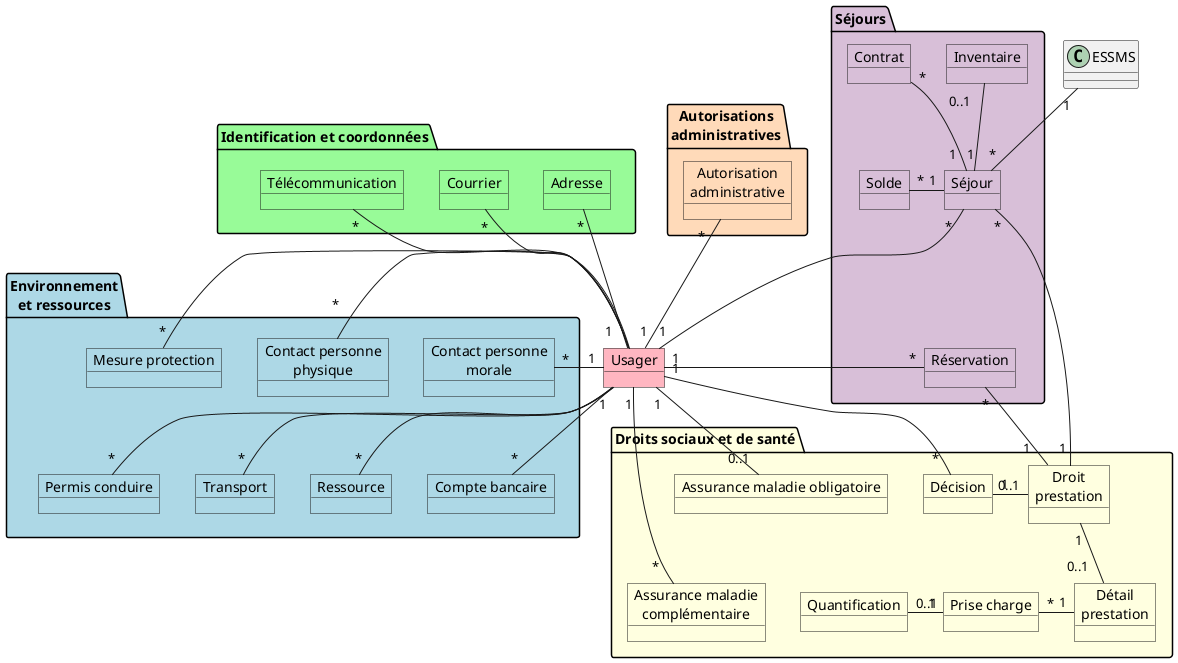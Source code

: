 @startuml

object Usager #LightPink


package "Identification et coordonnées" as id #PaleGreen {
    object Courrier #PaleGreen
    object Adresse #PaleGreen
    object Télécommunication #PaleGreen
}

Télécommunication "*" - "1    " Usager
Adresse "*" - Usager
Courrier "*" - Usager


package "Autorisations\nadministratives" as Auto #PeachPuff {
    object "Autorisation\nadministrative" as auto #PeachPuff
}

auto " *   " -- "1" Usager


package "Droits sociaux et de santé" as Droit #LightYellow {
    object "Assurance maladie\ncomplémentaire" as assC #LightYellow
    object "Assurance maladie obligatoire" as assO #LightYellow
    object Décision #LightYellow
    object "Droit\nprestation" as presta #LightYellow
    object "Détail\nprestation" as detail #LightYellow
    object "Prise charge" as pc #LightYellow
    object Quantification #LightYellow
}

hide @unlinked

Usager "1" -- " *  "  assC
Usager "1" -- "0..1" assO
Usager "1" -- " *  " Décision
Décision "1" - " 0..1" presta
presta "1" -- "0..1   " detail
pc "*" - "1" detail
Quantification "0..1" - " 1" pc

assO -[hidden]- assC

package Séjours #Thistle {
    object Séjour #Thistle
    object Solde #Thistle
    object Réservation #Thistle
    object Inventaire #Thistle
    object Contrat #Thistle
}

Usager "1" - "  *  " Séjour
Solde "*" - "1" Séjour
Inventaire "0..1   "-- "1" Séjour
ESSMS "1" -- "*" Séjour
Contrat "*" -- "1  " Séjour
Réservation "*" -- "1" Usager
Réservation "*" -- "1   " presta
Séjour "*" -- "1 " presta

Séjour -[hidden]- Réservation


package "Environnement\net ressources" as Env #LightBlue {
    object "Contact personne\nmorale" as contactM #LightBlue
    object "Contact personne\nphysique" as contactP #LightBlue
    object "Permis conduire" as permis #LightBlue
    object Transport #LightBlue
    object "Compte bancaire" as cb #LightBlue
    object Ressource #LightBlue
    object "Mesure protection" as mp #LightBlue
}

Usager "1" - "*" contactM
Usager - "*\n" contactP 
Usager - "*" permis 
Usager - "*" Transport 
Usager "1" - " *" cb
Usager - "*" Ressource
Usager - "*" mp

contactP -[hidden]- Ressource
contactM -[hidden]- cb
mp -[hidden]- Transport
mp -[hidden]- permis


id -[hidden]- Env

@enduml